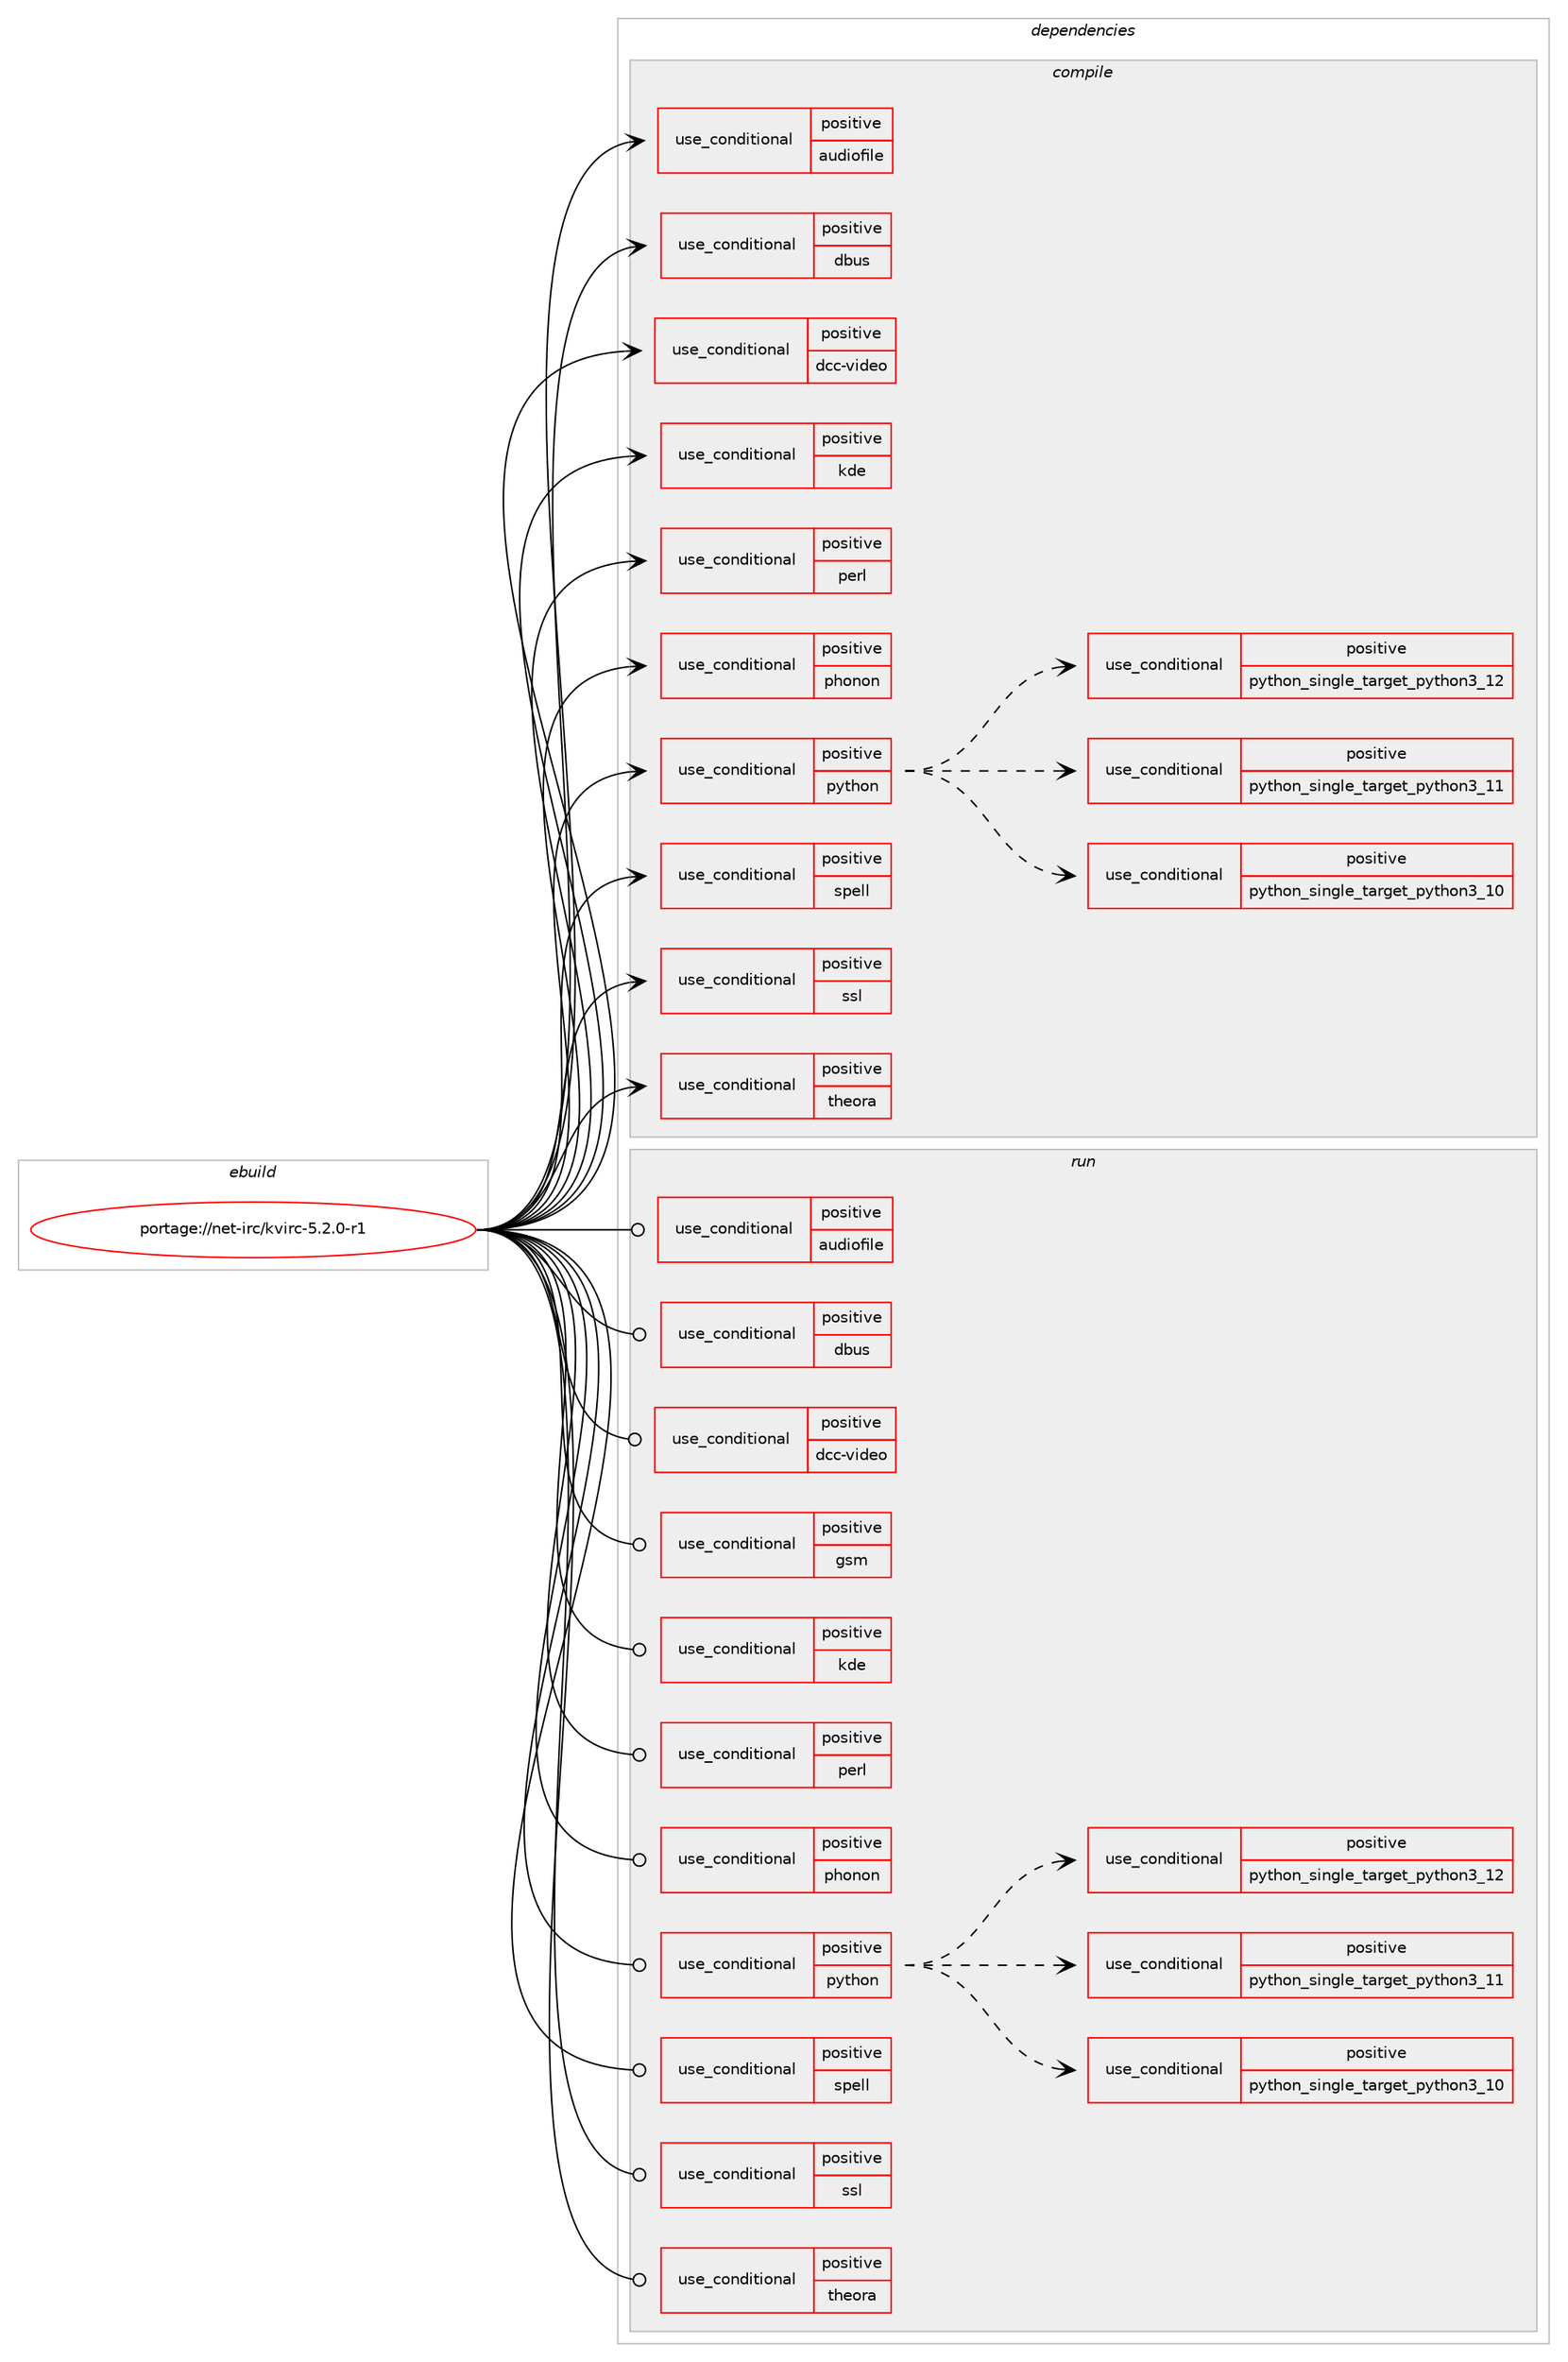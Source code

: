 digraph prolog {

# *************
# Graph options
# *************

newrank=true;
concentrate=true;
compound=true;
graph [rankdir=LR,fontname=Helvetica,fontsize=10,ranksep=1.5];#, ranksep=2.5, nodesep=0.2];
edge  [arrowhead=vee];
node  [fontname=Helvetica,fontsize=10];

# **********
# The ebuild
# **********

subgraph cluster_leftcol {
color=gray;
rank=same;
label=<<i>ebuild</i>>;
id [label="portage://net-irc/kvirc-5.2.0-r1", color=red, width=4, href="../net-irc/kvirc-5.2.0-r1.svg"];
}

# ****************
# The dependencies
# ****************

subgraph cluster_midcol {
color=gray;
label=<<i>dependencies</i>>;
subgraph cluster_compile {
fillcolor="#eeeeee";
style=filled;
label=<<i>compile</i>>;
subgraph cond90047 {
dependency181460 [label=<<TABLE BORDER="0" CELLBORDER="1" CELLSPACING="0" CELLPADDING="4"><TR><TD ROWSPAN="3" CELLPADDING="10">use_conditional</TD></TR><TR><TD>positive</TD></TR><TR><TD>audiofile</TD></TR></TABLE>>, shape=none, color=red];
# *** BEGIN UNKNOWN DEPENDENCY TYPE (TODO) ***
# dependency181460 -> package_dependency(portage://net-irc/kvirc-5.2.0-r1,install,no,media-libs,audiofile,none,[,,],[],[])
# *** END UNKNOWN DEPENDENCY TYPE (TODO) ***

}
id:e -> dependency181460:w [weight=20,style="solid",arrowhead="vee"];
subgraph cond90048 {
dependency181461 [label=<<TABLE BORDER="0" CELLBORDER="1" CELLSPACING="0" CELLPADDING="4"><TR><TD ROWSPAN="3" CELLPADDING="10">use_conditional</TD></TR><TR><TD>positive</TD></TR><TR><TD>dbus</TD></TR></TABLE>>, shape=none, color=red];
# *** BEGIN UNKNOWN DEPENDENCY TYPE (TODO) ***
# dependency181461 -> package_dependency(portage://net-irc/kvirc-5.2.0-r1,install,no,dev-qt,qtdbus,none,[,,],[slot(5)],[])
# *** END UNKNOWN DEPENDENCY TYPE (TODO) ***

}
id:e -> dependency181461:w [weight=20,style="solid",arrowhead="vee"];
subgraph cond90049 {
dependency181462 [label=<<TABLE BORDER="0" CELLBORDER="1" CELLSPACING="0" CELLPADDING="4"><TR><TD ROWSPAN="3" CELLPADDING="10">use_conditional</TD></TR><TR><TD>positive</TD></TR><TR><TD>dcc-video</TD></TR></TABLE>>, shape=none, color=red];
# *** BEGIN UNKNOWN DEPENDENCY TYPE (TODO) ***
# dependency181462 -> package_dependency(portage://net-irc/kvirc-5.2.0-r1,install,no,dev-qt,qtmultimedia,none,[,,],[slot(5)],[use(enable(widgets),none)])
# *** END UNKNOWN DEPENDENCY TYPE (TODO) ***

}
id:e -> dependency181462:w [weight=20,style="solid",arrowhead="vee"];
subgraph cond90050 {
dependency181463 [label=<<TABLE BORDER="0" CELLBORDER="1" CELLSPACING="0" CELLPADDING="4"><TR><TD ROWSPAN="3" CELLPADDING="10">use_conditional</TD></TR><TR><TD>positive</TD></TR><TR><TD>kde</TD></TR></TABLE>>, shape=none, color=red];
# *** BEGIN UNKNOWN DEPENDENCY TYPE (TODO) ***
# dependency181463 -> package_dependency(portage://net-irc/kvirc-5.2.0-r1,install,no,kde-frameworks,kcoreaddons,none,[,,],[slot(5)],[])
# *** END UNKNOWN DEPENDENCY TYPE (TODO) ***

# *** BEGIN UNKNOWN DEPENDENCY TYPE (TODO) ***
# dependency181463 -> package_dependency(portage://net-irc/kvirc-5.2.0-r1,install,no,kde-frameworks,ki18n,none,[,,],[slot(5)],[])
# *** END UNKNOWN DEPENDENCY TYPE (TODO) ***

# *** BEGIN UNKNOWN DEPENDENCY TYPE (TODO) ***
# dependency181463 -> package_dependency(portage://net-irc/kvirc-5.2.0-r1,install,no,kde-frameworks,knotifications,none,[,,],[slot(5)],[])
# *** END UNKNOWN DEPENDENCY TYPE (TODO) ***

# *** BEGIN UNKNOWN DEPENDENCY TYPE (TODO) ***
# dependency181463 -> package_dependency(portage://net-irc/kvirc-5.2.0-r1,install,no,kde-frameworks,kservice,none,[,,],[slot(5)],[])
# *** END UNKNOWN DEPENDENCY TYPE (TODO) ***

# *** BEGIN UNKNOWN DEPENDENCY TYPE (TODO) ***
# dependency181463 -> package_dependency(portage://net-irc/kvirc-5.2.0-r1,install,no,kde-frameworks,kwindowsystem,none,[,,],[slot(5)],[])
# *** END UNKNOWN DEPENDENCY TYPE (TODO) ***

# *** BEGIN UNKNOWN DEPENDENCY TYPE (TODO) ***
# dependency181463 -> package_dependency(portage://net-irc/kvirc-5.2.0-r1,install,no,kde-frameworks,kxmlgui,none,[,,],[slot(5)],[])
# *** END UNKNOWN DEPENDENCY TYPE (TODO) ***

}
id:e -> dependency181463:w [weight=20,style="solid",arrowhead="vee"];
subgraph cond90051 {
dependency181464 [label=<<TABLE BORDER="0" CELLBORDER="1" CELLSPACING="0" CELLPADDING="4"><TR><TD ROWSPAN="3" CELLPADDING="10">use_conditional</TD></TR><TR><TD>positive</TD></TR><TR><TD>perl</TD></TR></TABLE>>, shape=none, color=red];
# *** BEGIN UNKNOWN DEPENDENCY TYPE (TODO) ***
# dependency181464 -> package_dependency(portage://net-irc/kvirc-5.2.0-r1,install,no,dev-lang,perl,none,[,,],[slot(0),equal],[])
# *** END UNKNOWN DEPENDENCY TYPE (TODO) ***

}
id:e -> dependency181464:w [weight=20,style="solid",arrowhead="vee"];
subgraph cond90052 {
dependency181465 [label=<<TABLE BORDER="0" CELLBORDER="1" CELLSPACING="0" CELLPADDING="4"><TR><TD ROWSPAN="3" CELLPADDING="10">use_conditional</TD></TR><TR><TD>positive</TD></TR><TR><TD>phonon</TD></TR></TABLE>>, shape=none, color=red];
# *** BEGIN UNKNOWN DEPENDENCY TYPE (TODO) ***
# dependency181465 -> package_dependency(portage://net-irc/kvirc-5.2.0-r1,install,no,media-libs,phonon,none,[,,],[],[use(enable(qt5),positive)])
# *** END UNKNOWN DEPENDENCY TYPE (TODO) ***

}
id:e -> dependency181465:w [weight=20,style="solid",arrowhead="vee"];
subgraph cond90053 {
dependency181466 [label=<<TABLE BORDER="0" CELLBORDER="1" CELLSPACING="0" CELLPADDING="4"><TR><TD ROWSPAN="3" CELLPADDING="10">use_conditional</TD></TR><TR><TD>positive</TD></TR><TR><TD>python</TD></TR></TABLE>>, shape=none, color=red];
subgraph cond90054 {
dependency181467 [label=<<TABLE BORDER="0" CELLBORDER="1" CELLSPACING="0" CELLPADDING="4"><TR><TD ROWSPAN="3" CELLPADDING="10">use_conditional</TD></TR><TR><TD>positive</TD></TR><TR><TD>python_single_target_python3_10</TD></TR></TABLE>>, shape=none, color=red];
# *** BEGIN UNKNOWN DEPENDENCY TYPE (TODO) ***
# dependency181467 -> package_dependency(portage://net-irc/kvirc-5.2.0-r1,install,no,dev-lang,python,none,[,,],[slot(3.10)],[])
# *** END UNKNOWN DEPENDENCY TYPE (TODO) ***

}
dependency181466:e -> dependency181467:w [weight=20,style="dashed",arrowhead="vee"];
subgraph cond90055 {
dependency181468 [label=<<TABLE BORDER="0" CELLBORDER="1" CELLSPACING="0" CELLPADDING="4"><TR><TD ROWSPAN="3" CELLPADDING="10">use_conditional</TD></TR><TR><TD>positive</TD></TR><TR><TD>python_single_target_python3_11</TD></TR></TABLE>>, shape=none, color=red];
# *** BEGIN UNKNOWN DEPENDENCY TYPE (TODO) ***
# dependency181468 -> package_dependency(portage://net-irc/kvirc-5.2.0-r1,install,no,dev-lang,python,none,[,,],[slot(3.11)],[])
# *** END UNKNOWN DEPENDENCY TYPE (TODO) ***

}
dependency181466:e -> dependency181468:w [weight=20,style="dashed",arrowhead="vee"];
subgraph cond90056 {
dependency181469 [label=<<TABLE BORDER="0" CELLBORDER="1" CELLSPACING="0" CELLPADDING="4"><TR><TD ROWSPAN="3" CELLPADDING="10">use_conditional</TD></TR><TR><TD>positive</TD></TR><TR><TD>python_single_target_python3_12</TD></TR></TABLE>>, shape=none, color=red];
# *** BEGIN UNKNOWN DEPENDENCY TYPE (TODO) ***
# dependency181469 -> package_dependency(portage://net-irc/kvirc-5.2.0-r1,install,no,dev-lang,python,none,[,,],[slot(3.12)],[])
# *** END UNKNOWN DEPENDENCY TYPE (TODO) ***

}
dependency181466:e -> dependency181469:w [weight=20,style="dashed",arrowhead="vee"];
}
id:e -> dependency181466:w [weight=20,style="solid",arrowhead="vee"];
subgraph cond90057 {
dependency181470 [label=<<TABLE BORDER="0" CELLBORDER="1" CELLSPACING="0" CELLPADDING="4"><TR><TD ROWSPAN="3" CELLPADDING="10">use_conditional</TD></TR><TR><TD>positive</TD></TR><TR><TD>spell</TD></TR></TABLE>>, shape=none, color=red];
# *** BEGIN UNKNOWN DEPENDENCY TYPE (TODO) ***
# dependency181470 -> package_dependency(portage://net-irc/kvirc-5.2.0-r1,install,no,app-text,enchant,none,[,,],[slot(2)],[])
# *** END UNKNOWN DEPENDENCY TYPE (TODO) ***

}
id:e -> dependency181470:w [weight=20,style="solid",arrowhead="vee"];
subgraph cond90058 {
dependency181471 [label=<<TABLE BORDER="0" CELLBORDER="1" CELLSPACING="0" CELLPADDING="4"><TR><TD ROWSPAN="3" CELLPADDING="10">use_conditional</TD></TR><TR><TD>positive</TD></TR><TR><TD>ssl</TD></TR></TABLE>>, shape=none, color=red];
# *** BEGIN UNKNOWN DEPENDENCY TYPE (TODO) ***
# dependency181471 -> package_dependency(portage://net-irc/kvirc-5.2.0-r1,install,no,dev-libs,openssl,none,[,,],[slot(0),equal],[])
# *** END UNKNOWN DEPENDENCY TYPE (TODO) ***

}
id:e -> dependency181471:w [weight=20,style="solid",arrowhead="vee"];
subgraph cond90059 {
dependency181472 [label=<<TABLE BORDER="0" CELLBORDER="1" CELLSPACING="0" CELLPADDING="4"><TR><TD ROWSPAN="3" CELLPADDING="10">use_conditional</TD></TR><TR><TD>positive</TD></TR><TR><TD>theora</TD></TR></TABLE>>, shape=none, color=red];
# *** BEGIN UNKNOWN DEPENDENCY TYPE (TODO) ***
# dependency181472 -> package_dependency(portage://net-irc/kvirc-5.2.0-r1,install,no,media-libs,libogg,none,[,,],[],[])
# *** END UNKNOWN DEPENDENCY TYPE (TODO) ***

# *** BEGIN UNKNOWN DEPENDENCY TYPE (TODO) ***
# dependency181472 -> package_dependency(portage://net-irc/kvirc-5.2.0-r1,install,no,media-libs,libtheora,none,[,,],[],[])
# *** END UNKNOWN DEPENDENCY TYPE (TODO) ***

# *** BEGIN UNKNOWN DEPENDENCY TYPE (TODO) ***
# dependency181472 -> package_dependency(portage://net-irc/kvirc-5.2.0-r1,install,no,media-libs,libvorbis,none,[,,],[],[])
# *** END UNKNOWN DEPENDENCY TYPE (TODO) ***

}
id:e -> dependency181472:w [weight=20,style="solid",arrowhead="vee"];
# *** BEGIN UNKNOWN DEPENDENCY TYPE (TODO) ***
# id -> package_dependency(portage://net-irc/kvirc-5.2.0-r1,install,no,dev-qt,qtconcurrent,none,[,,],[slot(5)],[])
# *** END UNKNOWN DEPENDENCY TYPE (TODO) ***

# *** BEGIN UNKNOWN DEPENDENCY TYPE (TODO) ***
# id -> package_dependency(portage://net-irc/kvirc-5.2.0-r1,install,no,dev-qt,qtcore,none,[,,],[slot(5)],[])
# *** END UNKNOWN DEPENDENCY TYPE (TODO) ***

# *** BEGIN UNKNOWN DEPENDENCY TYPE (TODO) ***
# id -> package_dependency(portage://net-irc/kvirc-5.2.0-r1,install,no,dev-qt,qtgui,none,[,,],[slot(5)],[])
# *** END UNKNOWN DEPENDENCY TYPE (TODO) ***

# *** BEGIN UNKNOWN DEPENDENCY TYPE (TODO) ***
# id -> package_dependency(portage://net-irc/kvirc-5.2.0-r1,install,no,dev-qt,qtmultimedia,none,[,,],[slot(5)],[])
# *** END UNKNOWN DEPENDENCY TYPE (TODO) ***

# *** BEGIN UNKNOWN DEPENDENCY TYPE (TODO) ***
# id -> package_dependency(portage://net-irc/kvirc-5.2.0-r1,install,no,dev-qt,qtnetwork,none,[,,],[slot(5)],[])
# *** END UNKNOWN DEPENDENCY TYPE (TODO) ***

# *** BEGIN UNKNOWN DEPENDENCY TYPE (TODO) ***
# id -> package_dependency(portage://net-irc/kvirc-5.2.0-r1,install,no,dev-qt,qtprintsupport,none,[,,],[slot(5)],[])
# *** END UNKNOWN DEPENDENCY TYPE (TODO) ***

# *** BEGIN UNKNOWN DEPENDENCY TYPE (TODO) ***
# id -> package_dependency(portage://net-irc/kvirc-5.2.0-r1,install,no,dev-qt,qtsql,none,[,,],[slot(5)],[])
# *** END UNKNOWN DEPENDENCY TYPE (TODO) ***

# *** BEGIN UNKNOWN DEPENDENCY TYPE (TODO) ***
# id -> package_dependency(portage://net-irc/kvirc-5.2.0-r1,install,no,dev-qt,qtwidgets,none,[,,],[slot(5)],[])
# *** END UNKNOWN DEPENDENCY TYPE (TODO) ***

# *** BEGIN UNKNOWN DEPENDENCY TYPE (TODO) ***
# id -> package_dependency(portage://net-irc/kvirc-5.2.0-r1,install,no,dev-qt,qtx11extras,none,[,,],[slot(5)],[])
# *** END UNKNOWN DEPENDENCY TYPE (TODO) ***

# *** BEGIN UNKNOWN DEPENDENCY TYPE (TODO) ***
# id -> package_dependency(portage://net-irc/kvirc-5.2.0-r1,install,no,dev-qt,qtxml,none,[,,],[slot(5)],[])
# *** END UNKNOWN DEPENDENCY TYPE (TODO) ***

# *** BEGIN UNKNOWN DEPENDENCY TYPE (TODO) ***
# id -> package_dependency(portage://net-irc/kvirc-5.2.0-r1,install,no,sys-libs,zlib,none,[,,],[slot(0),equal],[])
# *** END UNKNOWN DEPENDENCY TYPE (TODO) ***

# *** BEGIN UNKNOWN DEPENDENCY TYPE (TODO) ***
# id -> package_dependency(portage://net-irc/kvirc-5.2.0-r1,install,no,x11-libs,libX11,none,[,,],[],[])
# *** END UNKNOWN DEPENDENCY TYPE (TODO) ***

# *** BEGIN UNKNOWN DEPENDENCY TYPE (TODO) ***
# id -> package_dependency(portage://net-irc/kvirc-5.2.0-r1,install,no,x11-libs,libXScrnSaver,none,[,,],[],[])
# *** END UNKNOWN DEPENDENCY TYPE (TODO) ***

}
subgraph cluster_compileandrun {
fillcolor="#eeeeee";
style=filled;
label=<<i>compile and run</i>>;
}
subgraph cluster_run {
fillcolor="#eeeeee";
style=filled;
label=<<i>run</i>>;
subgraph cond90060 {
dependency181473 [label=<<TABLE BORDER="0" CELLBORDER="1" CELLSPACING="0" CELLPADDING="4"><TR><TD ROWSPAN="3" CELLPADDING="10">use_conditional</TD></TR><TR><TD>positive</TD></TR><TR><TD>audiofile</TD></TR></TABLE>>, shape=none, color=red];
# *** BEGIN UNKNOWN DEPENDENCY TYPE (TODO) ***
# dependency181473 -> package_dependency(portage://net-irc/kvirc-5.2.0-r1,run,no,media-libs,audiofile,none,[,,],[],[])
# *** END UNKNOWN DEPENDENCY TYPE (TODO) ***

}
id:e -> dependency181473:w [weight=20,style="solid",arrowhead="odot"];
subgraph cond90061 {
dependency181474 [label=<<TABLE BORDER="0" CELLBORDER="1" CELLSPACING="0" CELLPADDING="4"><TR><TD ROWSPAN="3" CELLPADDING="10">use_conditional</TD></TR><TR><TD>positive</TD></TR><TR><TD>dbus</TD></TR></TABLE>>, shape=none, color=red];
# *** BEGIN UNKNOWN DEPENDENCY TYPE (TODO) ***
# dependency181474 -> package_dependency(portage://net-irc/kvirc-5.2.0-r1,run,no,dev-qt,qtdbus,none,[,,],[slot(5)],[])
# *** END UNKNOWN DEPENDENCY TYPE (TODO) ***

}
id:e -> dependency181474:w [weight=20,style="solid",arrowhead="odot"];
subgraph cond90062 {
dependency181475 [label=<<TABLE BORDER="0" CELLBORDER="1" CELLSPACING="0" CELLPADDING="4"><TR><TD ROWSPAN="3" CELLPADDING="10">use_conditional</TD></TR><TR><TD>positive</TD></TR><TR><TD>dcc-video</TD></TR></TABLE>>, shape=none, color=red];
# *** BEGIN UNKNOWN DEPENDENCY TYPE (TODO) ***
# dependency181475 -> package_dependency(portage://net-irc/kvirc-5.2.0-r1,run,no,dev-qt,qtmultimedia,none,[,,],[slot(5)],[use(enable(widgets),none)])
# *** END UNKNOWN DEPENDENCY TYPE (TODO) ***

}
id:e -> dependency181475:w [weight=20,style="solid",arrowhead="odot"];
subgraph cond90063 {
dependency181476 [label=<<TABLE BORDER="0" CELLBORDER="1" CELLSPACING="0" CELLPADDING="4"><TR><TD ROWSPAN="3" CELLPADDING="10">use_conditional</TD></TR><TR><TD>positive</TD></TR><TR><TD>gsm</TD></TR></TABLE>>, shape=none, color=red];
# *** BEGIN UNKNOWN DEPENDENCY TYPE (TODO) ***
# dependency181476 -> package_dependency(portage://net-irc/kvirc-5.2.0-r1,run,no,media-sound,gsm,none,[,,],[],[])
# *** END UNKNOWN DEPENDENCY TYPE (TODO) ***

}
id:e -> dependency181476:w [weight=20,style="solid",arrowhead="odot"];
subgraph cond90064 {
dependency181477 [label=<<TABLE BORDER="0" CELLBORDER="1" CELLSPACING="0" CELLPADDING="4"><TR><TD ROWSPAN="3" CELLPADDING="10">use_conditional</TD></TR><TR><TD>positive</TD></TR><TR><TD>kde</TD></TR></TABLE>>, shape=none, color=red];
# *** BEGIN UNKNOWN DEPENDENCY TYPE (TODO) ***
# dependency181477 -> package_dependency(portage://net-irc/kvirc-5.2.0-r1,run,no,kde-frameworks,kcoreaddons,none,[,,],[slot(5)],[])
# *** END UNKNOWN DEPENDENCY TYPE (TODO) ***

# *** BEGIN UNKNOWN DEPENDENCY TYPE (TODO) ***
# dependency181477 -> package_dependency(portage://net-irc/kvirc-5.2.0-r1,run,no,kde-frameworks,ki18n,none,[,,],[slot(5)],[])
# *** END UNKNOWN DEPENDENCY TYPE (TODO) ***

# *** BEGIN UNKNOWN DEPENDENCY TYPE (TODO) ***
# dependency181477 -> package_dependency(portage://net-irc/kvirc-5.2.0-r1,run,no,kde-frameworks,knotifications,none,[,,],[slot(5)],[])
# *** END UNKNOWN DEPENDENCY TYPE (TODO) ***

# *** BEGIN UNKNOWN DEPENDENCY TYPE (TODO) ***
# dependency181477 -> package_dependency(portage://net-irc/kvirc-5.2.0-r1,run,no,kde-frameworks,kservice,none,[,,],[slot(5)],[])
# *** END UNKNOWN DEPENDENCY TYPE (TODO) ***

# *** BEGIN UNKNOWN DEPENDENCY TYPE (TODO) ***
# dependency181477 -> package_dependency(portage://net-irc/kvirc-5.2.0-r1,run,no,kde-frameworks,kwindowsystem,none,[,,],[slot(5)],[])
# *** END UNKNOWN DEPENDENCY TYPE (TODO) ***

# *** BEGIN UNKNOWN DEPENDENCY TYPE (TODO) ***
# dependency181477 -> package_dependency(portage://net-irc/kvirc-5.2.0-r1,run,no,kde-frameworks,kxmlgui,none,[,,],[slot(5)],[])
# *** END UNKNOWN DEPENDENCY TYPE (TODO) ***

}
id:e -> dependency181477:w [weight=20,style="solid",arrowhead="odot"];
subgraph cond90065 {
dependency181478 [label=<<TABLE BORDER="0" CELLBORDER="1" CELLSPACING="0" CELLPADDING="4"><TR><TD ROWSPAN="3" CELLPADDING="10">use_conditional</TD></TR><TR><TD>positive</TD></TR><TR><TD>perl</TD></TR></TABLE>>, shape=none, color=red];
# *** BEGIN UNKNOWN DEPENDENCY TYPE (TODO) ***
# dependency181478 -> package_dependency(portage://net-irc/kvirc-5.2.0-r1,run,no,dev-lang,perl,none,[,,],[slot(0),equal],[])
# *** END UNKNOWN DEPENDENCY TYPE (TODO) ***

}
id:e -> dependency181478:w [weight=20,style="solid",arrowhead="odot"];
subgraph cond90066 {
dependency181479 [label=<<TABLE BORDER="0" CELLBORDER="1" CELLSPACING="0" CELLPADDING="4"><TR><TD ROWSPAN="3" CELLPADDING="10">use_conditional</TD></TR><TR><TD>positive</TD></TR><TR><TD>phonon</TD></TR></TABLE>>, shape=none, color=red];
# *** BEGIN UNKNOWN DEPENDENCY TYPE (TODO) ***
# dependency181479 -> package_dependency(portage://net-irc/kvirc-5.2.0-r1,run,no,media-libs,phonon,none,[,,],[],[use(enable(qt5),positive)])
# *** END UNKNOWN DEPENDENCY TYPE (TODO) ***

}
id:e -> dependency181479:w [weight=20,style="solid",arrowhead="odot"];
subgraph cond90067 {
dependency181480 [label=<<TABLE BORDER="0" CELLBORDER="1" CELLSPACING="0" CELLPADDING="4"><TR><TD ROWSPAN="3" CELLPADDING="10">use_conditional</TD></TR><TR><TD>positive</TD></TR><TR><TD>python</TD></TR></TABLE>>, shape=none, color=red];
subgraph cond90068 {
dependency181481 [label=<<TABLE BORDER="0" CELLBORDER="1" CELLSPACING="0" CELLPADDING="4"><TR><TD ROWSPAN="3" CELLPADDING="10">use_conditional</TD></TR><TR><TD>positive</TD></TR><TR><TD>python_single_target_python3_10</TD></TR></TABLE>>, shape=none, color=red];
# *** BEGIN UNKNOWN DEPENDENCY TYPE (TODO) ***
# dependency181481 -> package_dependency(portage://net-irc/kvirc-5.2.0-r1,run,no,dev-lang,python,none,[,,],[slot(3.10)],[])
# *** END UNKNOWN DEPENDENCY TYPE (TODO) ***

}
dependency181480:e -> dependency181481:w [weight=20,style="dashed",arrowhead="vee"];
subgraph cond90069 {
dependency181482 [label=<<TABLE BORDER="0" CELLBORDER="1" CELLSPACING="0" CELLPADDING="4"><TR><TD ROWSPAN="3" CELLPADDING="10">use_conditional</TD></TR><TR><TD>positive</TD></TR><TR><TD>python_single_target_python3_11</TD></TR></TABLE>>, shape=none, color=red];
# *** BEGIN UNKNOWN DEPENDENCY TYPE (TODO) ***
# dependency181482 -> package_dependency(portage://net-irc/kvirc-5.2.0-r1,run,no,dev-lang,python,none,[,,],[slot(3.11)],[])
# *** END UNKNOWN DEPENDENCY TYPE (TODO) ***

}
dependency181480:e -> dependency181482:w [weight=20,style="dashed",arrowhead="vee"];
subgraph cond90070 {
dependency181483 [label=<<TABLE BORDER="0" CELLBORDER="1" CELLSPACING="0" CELLPADDING="4"><TR><TD ROWSPAN="3" CELLPADDING="10">use_conditional</TD></TR><TR><TD>positive</TD></TR><TR><TD>python_single_target_python3_12</TD></TR></TABLE>>, shape=none, color=red];
# *** BEGIN UNKNOWN DEPENDENCY TYPE (TODO) ***
# dependency181483 -> package_dependency(portage://net-irc/kvirc-5.2.0-r1,run,no,dev-lang,python,none,[,,],[slot(3.12)],[])
# *** END UNKNOWN DEPENDENCY TYPE (TODO) ***

}
dependency181480:e -> dependency181483:w [weight=20,style="dashed",arrowhead="vee"];
}
id:e -> dependency181480:w [weight=20,style="solid",arrowhead="odot"];
subgraph cond90071 {
dependency181484 [label=<<TABLE BORDER="0" CELLBORDER="1" CELLSPACING="0" CELLPADDING="4"><TR><TD ROWSPAN="3" CELLPADDING="10">use_conditional</TD></TR><TR><TD>positive</TD></TR><TR><TD>spell</TD></TR></TABLE>>, shape=none, color=red];
# *** BEGIN UNKNOWN DEPENDENCY TYPE (TODO) ***
# dependency181484 -> package_dependency(portage://net-irc/kvirc-5.2.0-r1,run,no,app-text,enchant,none,[,,],[slot(2)],[])
# *** END UNKNOWN DEPENDENCY TYPE (TODO) ***

}
id:e -> dependency181484:w [weight=20,style="solid",arrowhead="odot"];
subgraph cond90072 {
dependency181485 [label=<<TABLE BORDER="0" CELLBORDER="1" CELLSPACING="0" CELLPADDING="4"><TR><TD ROWSPAN="3" CELLPADDING="10">use_conditional</TD></TR><TR><TD>positive</TD></TR><TR><TD>ssl</TD></TR></TABLE>>, shape=none, color=red];
# *** BEGIN UNKNOWN DEPENDENCY TYPE (TODO) ***
# dependency181485 -> package_dependency(portage://net-irc/kvirc-5.2.0-r1,run,no,dev-libs,openssl,none,[,,],[slot(0),equal],[])
# *** END UNKNOWN DEPENDENCY TYPE (TODO) ***

}
id:e -> dependency181485:w [weight=20,style="solid",arrowhead="odot"];
subgraph cond90073 {
dependency181486 [label=<<TABLE BORDER="0" CELLBORDER="1" CELLSPACING="0" CELLPADDING="4"><TR><TD ROWSPAN="3" CELLPADDING="10">use_conditional</TD></TR><TR><TD>positive</TD></TR><TR><TD>theora</TD></TR></TABLE>>, shape=none, color=red];
# *** BEGIN UNKNOWN DEPENDENCY TYPE (TODO) ***
# dependency181486 -> package_dependency(portage://net-irc/kvirc-5.2.0-r1,run,no,media-libs,libogg,none,[,,],[],[])
# *** END UNKNOWN DEPENDENCY TYPE (TODO) ***

# *** BEGIN UNKNOWN DEPENDENCY TYPE (TODO) ***
# dependency181486 -> package_dependency(portage://net-irc/kvirc-5.2.0-r1,run,no,media-libs,libtheora,none,[,,],[],[])
# *** END UNKNOWN DEPENDENCY TYPE (TODO) ***

# *** BEGIN UNKNOWN DEPENDENCY TYPE (TODO) ***
# dependency181486 -> package_dependency(portage://net-irc/kvirc-5.2.0-r1,run,no,media-libs,libvorbis,none,[,,],[],[])
# *** END UNKNOWN DEPENDENCY TYPE (TODO) ***

}
id:e -> dependency181486:w [weight=20,style="solid",arrowhead="odot"];
# *** BEGIN UNKNOWN DEPENDENCY TYPE (TODO) ***
# id -> package_dependency(portage://net-irc/kvirc-5.2.0-r1,run,no,dev-qt,qtconcurrent,none,[,,],[slot(5)],[])
# *** END UNKNOWN DEPENDENCY TYPE (TODO) ***

# *** BEGIN UNKNOWN DEPENDENCY TYPE (TODO) ***
# id -> package_dependency(portage://net-irc/kvirc-5.2.0-r1,run,no,dev-qt,qtcore,none,[,,],[slot(5)],[])
# *** END UNKNOWN DEPENDENCY TYPE (TODO) ***

# *** BEGIN UNKNOWN DEPENDENCY TYPE (TODO) ***
# id -> package_dependency(portage://net-irc/kvirc-5.2.0-r1,run,no,dev-qt,qtgui,none,[,,],[slot(5)],[])
# *** END UNKNOWN DEPENDENCY TYPE (TODO) ***

# *** BEGIN UNKNOWN DEPENDENCY TYPE (TODO) ***
# id -> package_dependency(portage://net-irc/kvirc-5.2.0-r1,run,no,dev-qt,qtmultimedia,none,[,,],[slot(5)],[])
# *** END UNKNOWN DEPENDENCY TYPE (TODO) ***

# *** BEGIN UNKNOWN DEPENDENCY TYPE (TODO) ***
# id -> package_dependency(portage://net-irc/kvirc-5.2.0-r1,run,no,dev-qt,qtnetwork,none,[,,],[slot(5)],[])
# *** END UNKNOWN DEPENDENCY TYPE (TODO) ***

# *** BEGIN UNKNOWN DEPENDENCY TYPE (TODO) ***
# id -> package_dependency(portage://net-irc/kvirc-5.2.0-r1,run,no,dev-qt,qtprintsupport,none,[,,],[slot(5)],[])
# *** END UNKNOWN DEPENDENCY TYPE (TODO) ***

# *** BEGIN UNKNOWN DEPENDENCY TYPE (TODO) ***
# id -> package_dependency(portage://net-irc/kvirc-5.2.0-r1,run,no,dev-qt,qtsql,none,[,,],[slot(5)],[])
# *** END UNKNOWN DEPENDENCY TYPE (TODO) ***

# *** BEGIN UNKNOWN DEPENDENCY TYPE (TODO) ***
# id -> package_dependency(portage://net-irc/kvirc-5.2.0-r1,run,no,dev-qt,qtwidgets,none,[,,],[slot(5)],[])
# *** END UNKNOWN DEPENDENCY TYPE (TODO) ***

# *** BEGIN UNKNOWN DEPENDENCY TYPE (TODO) ***
# id -> package_dependency(portage://net-irc/kvirc-5.2.0-r1,run,no,dev-qt,qtx11extras,none,[,,],[slot(5)],[])
# *** END UNKNOWN DEPENDENCY TYPE (TODO) ***

# *** BEGIN UNKNOWN DEPENDENCY TYPE (TODO) ***
# id -> package_dependency(portage://net-irc/kvirc-5.2.0-r1,run,no,dev-qt,qtxml,none,[,,],[slot(5)],[])
# *** END UNKNOWN DEPENDENCY TYPE (TODO) ***

# *** BEGIN UNKNOWN DEPENDENCY TYPE (TODO) ***
# id -> package_dependency(portage://net-irc/kvirc-5.2.0-r1,run,no,sys-libs,zlib,none,[,,],[slot(0),equal],[])
# *** END UNKNOWN DEPENDENCY TYPE (TODO) ***

# *** BEGIN UNKNOWN DEPENDENCY TYPE (TODO) ***
# id -> package_dependency(portage://net-irc/kvirc-5.2.0-r1,run,no,x11-libs,libX11,none,[,,],[],[])
# *** END UNKNOWN DEPENDENCY TYPE (TODO) ***

# *** BEGIN UNKNOWN DEPENDENCY TYPE (TODO) ***
# id -> package_dependency(portage://net-irc/kvirc-5.2.0-r1,run,no,x11-libs,libXScrnSaver,none,[,,],[],[])
# *** END UNKNOWN DEPENDENCY TYPE (TODO) ***

}
}

# **************
# The candidates
# **************

subgraph cluster_choices {
rank=same;
color=gray;
label=<<i>candidates</i>>;

}

}
